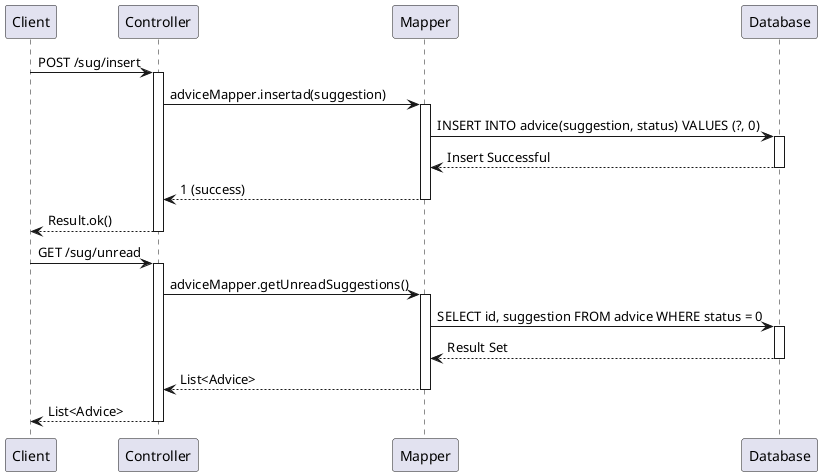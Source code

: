 @startuml
participant Client
participant Controller
participant Mapper
participant Database

Client -> Controller: POST /sug/insert
activate Controller
Controller -> Mapper: adviceMapper.insertad(suggestion)
activate Mapper
Mapper -> Database: INSERT INTO advice(suggestion, status) VALUES (?, 0)
activate Database
Database --> Mapper: Insert Successful
deactivate Database
Mapper --> Controller: 1 (success)
deactivate Mapper
Controller --> Client: Result.ok()
deactivate Controller

Client -> Controller: GET /sug/unread
activate Controller
Controller -> Mapper: adviceMapper.getUnreadSuggestions()
activate Mapper
Mapper -> Database: SELECT id, suggestion FROM advice WHERE status = 0
activate Database
Database --> Mapper: Result Set
deactivate Database
Mapper --> Controller: List<Advice>
deactivate Mapper
Controller --> Client: List<Advice>
deactivate Controller
@enduml
